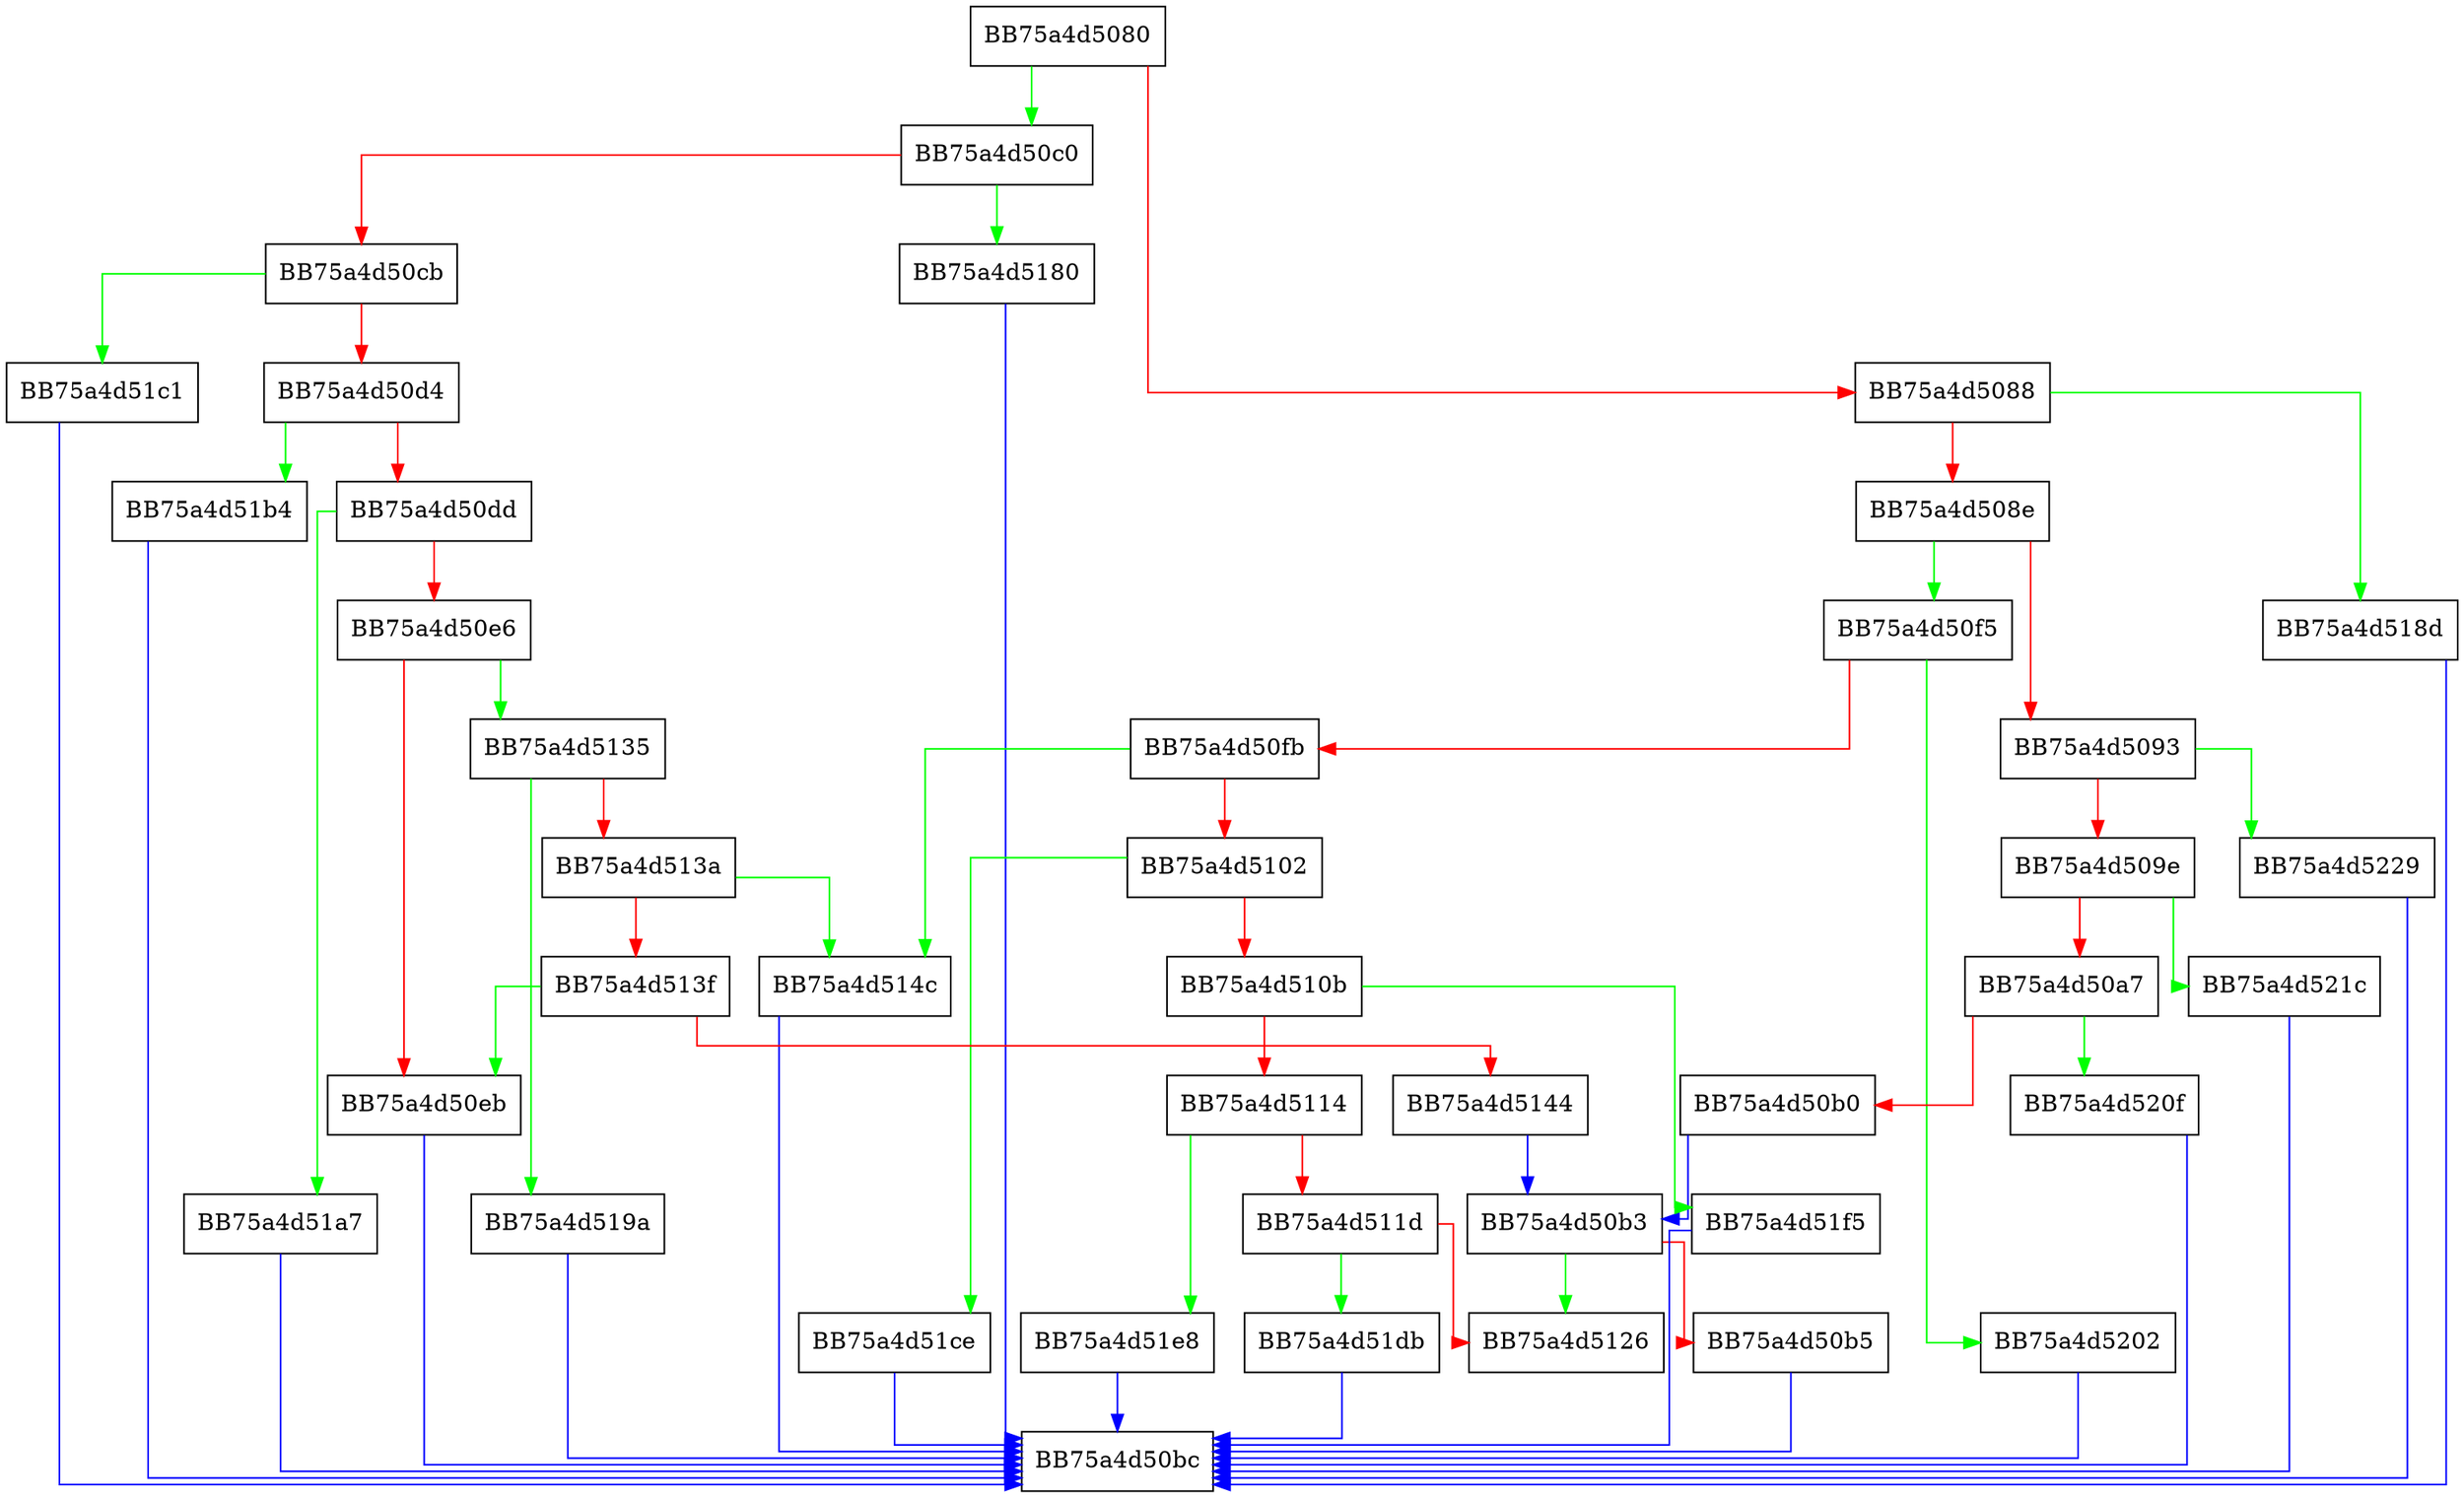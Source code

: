 digraph setreg64 {
  node [shape="box"];
  graph [splines=ortho];
  BB75a4d5080 -> BB75a4d50c0 [color="green"];
  BB75a4d5080 -> BB75a4d5088 [color="red"];
  BB75a4d5088 -> BB75a4d518d [color="green"];
  BB75a4d5088 -> BB75a4d508e [color="red"];
  BB75a4d508e -> BB75a4d50f5 [color="green"];
  BB75a4d508e -> BB75a4d5093 [color="red"];
  BB75a4d5093 -> BB75a4d5229 [color="green"];
  BB75a4d5093 -> BB75a4d509e [color="red"];
  BB75a4d509e -> BB75a4d521c [color="green"];
  BB75a4d509e -> BB75a4d50a7 [color="red"];
  BB75a4d50a7 -> BB75a4d520f [color="green"];
  BB75a4d50a7 -> BB75a4d50b0 [color="red"];
  BB75a4d50b0 -> BB75a4d50b3 [color="blue"];
  BB75a4d50b3 -> BB75a4d5126 [color="green"];
  BB75a4d50b3 -> BB75a4d50b5 [color="red"];
  BB75a4d50b5 -> BB75a4d50bc [color="blue"];
  BB75a4d50c0 -> BB75a4d5180 [color="green"];
  BB75a4d50c0 -> BB75a4d50cb [color="red"];
  BB75a4d50cb -> BB75a4d51c1 [color="green"];
  BB75a4d50cb -> BB75a4d50d4 [color="red"];
  BB75a4d50d4 -> BB75a4d51b4 [color="green"];
  BB75a4d50d4 -> BB75a4d50dd [color="red"];
  BB75a4d50dd -> BB75a4d51a7 [color="green"];
  BB75a4d50dd -> BB75a4d50e6 [color="red"];
  BB75a4d50e6 -> BB75a4d5135 [color="green"];
  BB75a4d50e6 -> BB75a4d50eb [color="red"];
  BB75a4d50eb -> BB75a4d50bc [color="blue"];
  BB75a4d50f5 -> BB75a4d5202 [color="green"];
  BB75a4d50f5 -> BB75a4d50fb [color="red"];
  BB75a4d50fb -> BB75a4d514c [color="green"];
  BB75a4d50fb -> BB75a4d5102 [color="red"];
  BB75a4d5102 -> BB75a4d51ce [color="green"];
  BB75a4d5102 -> BB75a4d510b [color="red"];
  BB75a4d510b -> BB75a4d51f5 [color="green"];
  BB75a4d510b -> BB75a4d5114 [color="red"];
  BB75a4d5114 -> BB75a4d51e8 [color="green"];
  BB75a4d5114 -> BB75a4d511d [color="red"];
  BB75a4d511d -> BB75a4d51db [color="green"];
  BB75a4d511d -> BB75a4d5126 [color="red"];
  BB75a4d5135 -> BB75a4d519a [color="green"];
  BB75a4d5135 -> BB75a4d513a [color="red"];
  BB75a4d513a -> BB75a4d514c [color="green"];
  BB75a4d513a -> BB75a4d513f [color="red"];
  BB75a4d513f -> BB75a4d50eb [color="green"];
  BB75a4d513f -> BB75a4d5144 [color="red"];
  BB75a4d5144 -> BB75a4d50b3 [color="blue"];
  BB75a4d514c -> BB75a4d50bc [color="blue"];
  BB75a4d5180 -> BB75a4d50bc [color="blue"];
  BB75a4d518d -> BB75a4d50bc [color="blue"];
  BB75a4d519a -> BB75a4d50bc [color="blue"];
  BB75a4d51a7 -> BB75a4d50bc [color="blue"];
  BB75a4d51b4 -> BB75a4d50bc [color="blue"];
  BB75a4d51c1 -> BB75a4d50bc [color="blue"];
  BB75a4d51ce -> BB75a4d50bc [color="blue"];
  BB75a4d51db -> BB75a4d50bc [color="blue"];
  BB75a4d51e8 -> BB75a4d50bc [color="blue"];
  BB75a4d51f5 -> BB75a4d50bc [color="blue"];
  BB75a4d5202 -> BB75a4d50bc [color="blue"];
  BB75a4d520f -> BB75a4d50bc [color="blue"];
  BB75a4d521c -> BB75a4d50bc [color="blue"];
  BB75a4d5229 -> BB75a4d50bc [color="blue"];
}